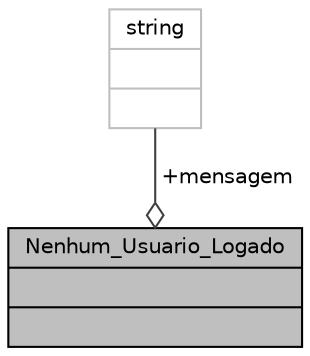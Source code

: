 digraph "Nenhum_Usuario_Logado"
{
 // LATEX_PDF_SIZE
  edge [fontname="Helvetica",fontsize="10",labelfontname="Helvetica",labelfontsize="10"];
  node [fontname="Helvetica",fontsize="10",shape=record];
  Node1 [label="{Nenhum_Usuario_Logado\n||}",height=0.2,width=0.4,color="black", fillcolor="grey75", style="filled", fontcolor="black",tooltip="Estrutura para representar uma exceção de nenhum usuário logado."];
  Node2 -> Node1 [color="grey25",fontsize="10",style="solid",label=" +mensagem" ,arrowhead="odiamond",fontname="Helvetica"];
  Node2 [label="{string\n||}",height=0.2,width=0.4,color="grey75", fillcolor="white", style="filled",tooltip=" "];
}

